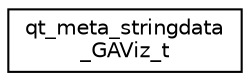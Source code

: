 digraph "Graphical Class Hierarchy"
{
  edge [fontname="Helvetica",fontsize="10",labelfontname="Helvetica",labelfontsize="10"];
  node [fontname="Helvetica",fontsize="10",shape=record];
  rankdir="LR";
  Node0 [label="qt_meta_stringdata\l_GAViz_t",height=0.2,width=0.4,color="black", fillcolor="white", style="filled",URL="$structqt__meta__stringdata___g_a_viz__t.html"];
}
